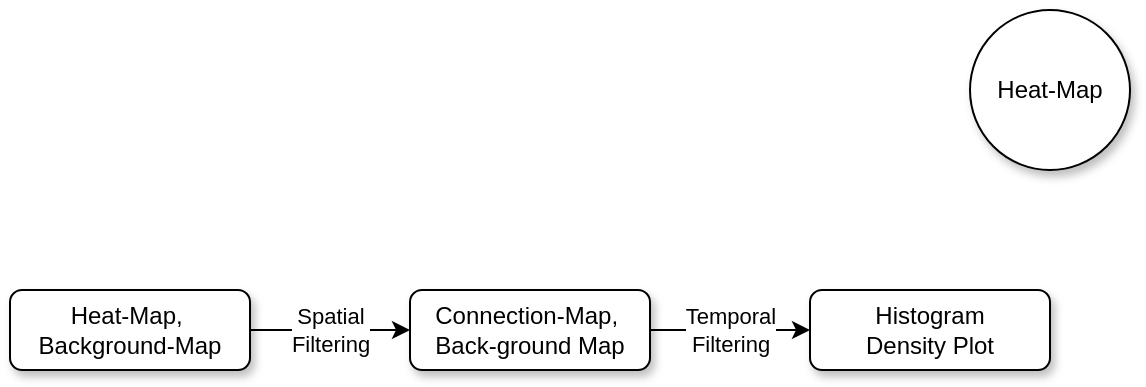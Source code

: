 <mxfile version="22.1.3" type="github" pages="2">
  <diagram name="第 1 页" id="zkNjxj-7vgQrWTerMI57">
    <mxGraphModel dx="734" dy="1607" grid="1" gridSize="10" guides="1" tooltips="1" connect="1" arrows="1" fold="1" page="1" pageScale="1" pageWidth="827" pageHeight="1169" math="0" shadow="0">
      <root>
        <mxCell id="0" />
        <mxCell id="1" parent="0" />
        <mxCell id="XMkqf1rULxtsmKMtTNsO-1" value="Heat-Map" style="ellipse;whiteSpace=wrap;html=1;shadow=1;container=0;" vertex="1" parent="1">
          <mxGeometry x="520.005" y="-20" width="80" height="80" as="geometry" />
        </mxCell>
        <mxCell id="XMkqf1rULxtsmKMtTNsO-2" value="Heat-Map,&amp;nbsp;&lt;br&gt;Background-Map" style="rounded=1;shadow=1;fontFamily=Helvetica;align=center;labelBackgroundColor=none;labelBorderColor=none;whiteSpace=wrap;html=1;points=[[0,0,0,0,0],[0,0.3,0,0,0],[0,0.5,0,0,0],[0,0.85,0,0,0],[0,1,0,0,0],[0.25,0,0,0,0],[0.25,1,0,0,0],[0.5,0,0,0,0],[0.5,1,0,0,0],[0.75,0,0,0,0],[0.75,1,0,0,0],[1,0,0,0,0],[1,0.25,0,0,0],[1,0.5,0,0,0],[1,0.75,0,0,0],[1,1,0,0,0]];container=0;" vertex="1" parent="1">
          <mxGeometry x="40" y="120" width="120" height="40" as="geometry" />
        </mxCell>
        <mxCell id="XMkqf1rULxtsmKMtTNsO-3" value="Connection-Map,&amp;nbsp;&lt;br&gt;Back-ground Map" style="rounded=1;shadow=1;fontFamily=Helvetica;align=center;labelBackgroundColor=none;labelBorderColor=none;whiteSpace=wrap;html=1;points=[[0,0,0,0,0],[0,0.3,0,0,0],[0,0.5,0,0,0],[0,0.85,0,0,0],[0,1,0,0,0],[0.25,0,0,0,0],[0.25,1,0,0,0],[0.5,0,0,0,0],[0.5,1,0,0,0],[0.75,0,0,0,0],[0.75,1,0,0,0],[1,0,0,0,0],[1,0.25,0,0,0],[1,0.5,0,0,0],[1,0.75,0,0,0],[1,1,0,0,0]];container=0;" vertex="1" parent="1">
          <mxGeometry x="240" y="120" width="120" height="40" as="geometry" />
        </mxCell>
        <mxCell id="XMkqf1rULxtsmKMtTNsO-4" value="Histogram&lt;br&gt;Density Plot" style="rounded=1;shadow=1;fontFamily=Helvetica;align=center;labelBackgroundColor=none;labelBorderColor=none;whiteSpace=wrap;html=1;points=[[0,0,0,0,0],[0,0.3,0,0,0],[0,0.5,0,0,0],[0,0.85,0,0,0],[0,1,0,0,0],[0.25,0,0,0,0],[0.25,1,0,0,0],[0.5,0,0,0,0],[0.5,1,0,0,0],[0.75,0,0,0,0],[0.75,1,0,0,0],[1,0,0,0,0],[1,0.25,0,0,0],[1,0.5,0,0,0],[1,0.75,0,0,0],[1,1,0,0,0]];container=0;" vertex="1" parent="1">
          <mxGeometry x="440" y="120" width="120" height="40" as="geometry" />
        </mxCell>
        <mxCell id="-I8aVZD_lmO5MlXThIHt-1" value="Spatial&lt;br&gt;Filtering" style="endArrow=classic;html=1;rounded=0;exitX=1;exitY=0.5;exitDx=0;exitDy=0;exitPerimeter=0;entryX=0;entryY=0.5;entryDx=0;entryDy=0;entryPerimeter=0;" edge="1" parent="1" source="XMkqf1rULxtsmKMtTNsO-2" target="XMkqf1rULxtsmKMtTNsO-3">
          <mxGeometry width="50" height="50" relative="1" as="geometry">
            <mxPoint x="270" y="280" as="sourcePoint" />
            <mxPoint x="320" y="230" as="targetPoint" />
          </mxGeometry>
        </mxCell>
        <mxCell id="-I8aVZD_lmO5MlXThIHt-3" value="Temporal&lt;br&gt;Filtering" style="endArrow=classic;html=1;rounded=0;exitX=1;exitY=0.5;exitDx=0;exitDy=0;exitPerimeter=0;" edge="1" parent="1" source="XMkqf1rULxtsmKMtTNsO-3" target="XMkqf1rULxtsmKMtTNsO-4">
          <mxGeometry width="50" height="50" relative="1" as="geometry">
            <mxPoint x="374" y="90" as="sourcePoint" />
            <mxPoint x="454" y="90" as="targetPoint" />
          </mxGeometry>
        </mxCell>
      </root>
    </mxGraphModel>
  </diagram>
  <diagram id="55nbSS_ZiVXcy6A35bE9" name="第 2 页">
    <mxGraphModel dx="954" dy="570" grid="1" gridSize="10" guides="1" tooltips="1" connect="1" arrows="1" fold="1" page="1" pageScale="1" pageWidth="827" pageHeight="1169" math="0" shadow="0">
      <root>
        <mxCell id="0" />
        <mxCell id="1" parent="0" />
        <mxCell id="liNgja8HcJqzZslweJPf-1" value="Spaital Distribution&lt;br&gt;Heat-map for the inflow and outflow" style="rounded=0;whiteSpace=wrap;html=1;fillColor=#dae8fc;strokeColor=#6c8ebf;" vertex="1" parent="1">
          <mxGeometry x="120" y="120" width="160" height="240" as="geometry" />
        </mxCell>
        <mxCell id="liNgja8HcJqzZslweJPf-2" value="Spatial Distribution&lt;br&gt;Connection-map for the directed or indirected flow" style="rounded=0;whiteSpace=wrap;html=1;fillColor=#d5e8d4;strokeColor=#82b366;" vertex="1" parent="1">
          <mxGeometry x="320" y="120" width="160" height="240" as="geometry" />
        </mxCell>
        <mxCell id="liNgja8HcJqzZslweJPf-3" value="Slider for time range" style="rounded=0;whiteSpace=wrap;html=1;fillColor=#e1d5e7;strokeColor=#9673a6;" vertex="1" parent="1">
          <mxGeometry x="520" y="120" width="80" height="60" as="geometry" />
        </mxCell>
        <mxCell id="liNgja8HcJqzZslweJPf-4" value="Other user-interaction functions" style="rounded=0;whiteSpace=wrap;html=1;fillColor=#e1d5e7;strokeColor=#9673a6;" vertex="1" parent="1">
          <mxGeometry x="520" y="300" width="80" height="60" as="geometry" />
        </mxCell>
        <mxCell id="liNgja8HcJqzZslweJPf-5" value="Filter for taxi type" style="rounded=0;whiteSpace=wrap;html=1;fillColor=#e1d5e7;strokeColor=#9673a6;" vertex="1" parent="1">
          <mxGeometry x="520" y="210" width="80" height="60" as="geometry" />
        </mxCell>
        <mxCell id="liNgja8HcJqzZslweJPf-6" value="Temporal Distribution&lt;br&gt;Trip Count" style="rounded=0;whiteSpace=wrap;html=1;fillColor=#fff2cc;strokeColor=#d6b656;" vertex="1" parent="1">
          <mxGeometry x="120" y="380" width="160" height="60" as="geometry" />
        </mxCell>
        <mxCell id="liNgja8HcJqzZslweJPf-7" value="Temporal Distribution&lt;br style=&quot;border-color: var(--border-color);&quot;&gt;Passengers Count" style="rounded=0;whiteSpace=wrap;html=1;fillColor=#fff2cc;strokeColor=#d6b656;" vertex="1" parent="1">
          <mxGeometry x="320" y="380" width="160" height="60" as="geometry" />
        </mxCell>
        <mxCell id="liNgja8HcJqzZslweJPf-8" value="Instructions" style="rounded=0;whiteSpace=wrap;html=1;fillColor=#f5f5f5;strokeColor=#666666;fontColor=#333333;" vertex="1" parent="1">
          <mxGeometry x="520" y="380" width="80" height="60" as="geometry" />
        </mxCell>
        <mxCell id="liNgja8HcJqzZslweJPf-9" value="User Interaction" style="rounded=1;whiteSpace=wrap;html=1;" vertex="1" parent="1">
          <mxGeometry x="320" y="40" width="120" height="40" as="geometry" />
        </mxCell>
        <mxCell id="liNgja8HcJqzZslweJPf-10" value="" style="endArrow=classic;html=1;rounded=0;edgeStyle=orthogonalEdgeStyle;curved=1;entryX=0.5;entryY=0;entryDx=0;entryDy=0;" edge="1" parent="1" source="liNgja8HcJqzZslweJPf-9" target="liNgja8HcJqzZslweJPf-14">
          <mxGeometry width="50" height="50" relative="1" as="geometry">
            <mxPoint x="90" y="60" as="sourcePoint" />
            <mxPoint x="140" y="10" as="targetPoint" />
          </mxGeometry>
        </mxCell>
        <mxCell id="liNgja8HcJqzZslweJPf-11" value="" style="endArrow=classic;html=1;rounded=0;entryX=0.625;entryY=0.5;entryDx=0;entryDy=0;entryPerimeter=0;edgeStyle=orthogonalEdgeStyle;curved=1;" edge="1" parent="1" source="liNgja8HcJqzZslweJPf-9" target="liNgja8HcJqzZslweJPf-3">
          <mxGeometry width="50" height="50" relative="1" as="geometry">
            <mxPoint x="330" y="83" as="sourcePoint" />
            <mxPoint x="210" y="130" as="targetPoint" />
          </mxGeometry>
        </mxCell>
        <mxCell id="liNgja8HcJqzZslweJPf-12" value="" style="endArrow=classic;html=1;rounded=0;edgeStyle=orthogonalEdgeStyle;curved=1;" edge="1" parent="1" source="liNgja8HcJqzZslweJPf-9" target="liNgja8HcJqzZslweJPf-5">
          <mxGeometry width="50" height="50" relative="1" as="geometry">
            <mxPoint x="447" y="90" as="sourcePoint" />
            <mxPoint x="580" y="160" as="targetPoint" />
          </mxGeometry>
        </mxCell>
        <mxCell id="liNgja8HcJqzZslweJPf-13" value="" style="endArrow=classic;html=1;rounded=0;edgeStyle=orthogonalEdgeStyle;curved=1;" edge="1" parent="1" source="liNgja8HcJqzZslweJPf-9" target="liNgja8HcJqzZslweJPf-4">
          <mxGeometry width="50" height="50" relative="1" as="geometry">
            <mxPoint x="418" y="90" as="sourcePoint" />
            <mxPoint x="542" y="220" as="targetPoint" />
          </mxGeometry>
        </mxCell>
        <mxCell id="liNgja8HcJqzZslweJPf-14" value="Spatial selection function" style="rounded=0;whiteSpace=wrap;html=1;fillColor=#e1d5e7;strokeColor=#9673a6;" vertex="1" parent="1">
          <mxGeometry x="160" y="130" width="80" height="60" as="geometry" />
        </mxCell>
        <mxCell id="liNgja8HcJqzZslweJPf-15" value="" style="endArrow=none;html=1;rounded=0;" edge="1" parent="1" source="liNgja8HcJqzZslweJPf-1" target="liNgja8HcJqzZslweJPf-2">
          <mxGeometry width="50" height="50" relative="1" as="geometry">
            <mxPoint x="30" y="300" as="sourcePoint" />
            <mxPoint x="80" y="250" as="targetPoint" />
          </mxGeometry>
        </mxCell>
        <mxCell id="liNgja8HcJqzZslweJPf-16" value="" style="endArrow=none;html=1;rounded=0;" edge="1" parent="1" source="liNgja8HcJqzZslweJPf-6" target="liNgja8HcJqzZslweJPf-7">
          <mxGeometry width="50" height="50" relative="1" as="geometry">
            <mxPoint x="290" y="250" as="sourcePoint" />
            <mxPoint x="330" y="250" as="targetPoint" />
          </mxGeometry>
        </mxCell>
        <mxCell id="liNgja8HcJqzZslweJPf-17" value="" style="endArrow=none;html=1;rounded=0;" edge="1" parent="1" source="liNgja8HcJqzZslweJPf-1" target="liNgja8HcJqzZslweJPf-6">
          <mxGeometry width="50" height="50" relative="1" as="geometry">
            <mxPoint x="290" y="420" as="sourcePoint" />
            <mxPoint x="330" y="420" as="targetPoint" />
          </mxGeometry>
        </mxCell>
        <mxCell id="liNgja8HcJqzZslweJPf-18" value="" style="endArrow=none;html=1;rounded=0;" edge="1" parent="1" source="liNgja8HcJqzZslweJPf-2" target="liNgja8HcJqzZslweJPf-7">
          <mxGeometry width="50" height="50" relative="1" as="geometry">
            <mxPoint x="210" y="370" as="sourcePoint" />
            <mxPoint x="210" y="390" as="targetPoint" />
          </mxGeometry>
        </mxCell>
        <mxCell id="liNgja8HcJqzZslweJPf-19" value="" style="ellipse;whiteSpace=wrap;html=1;dashed=1;gradientColor=default;fillColor=none;strokeWidth=2;" vertex="1" parent="1">
          <mxGeometry x="250" y="320" width="100" height="100" as="geometry" />
        </mxCell>
        <mxCell id="liNgja8HcJqzZslweJPf-20" value="The data used keeps the same after slection and filtering" style="text;html=1;strokeColor=none;fillColor=none;align=center;verticalAlign=middle;whiteSpace=wrap;rounded=0;" vertex="1" parent="1">
          <mxGeometry x="230" y="355" width="140" height="30" as="geometry" />
        </mxCell>
      </root>
    </mxGraphModel>
  </diagram>
</mxfile>
